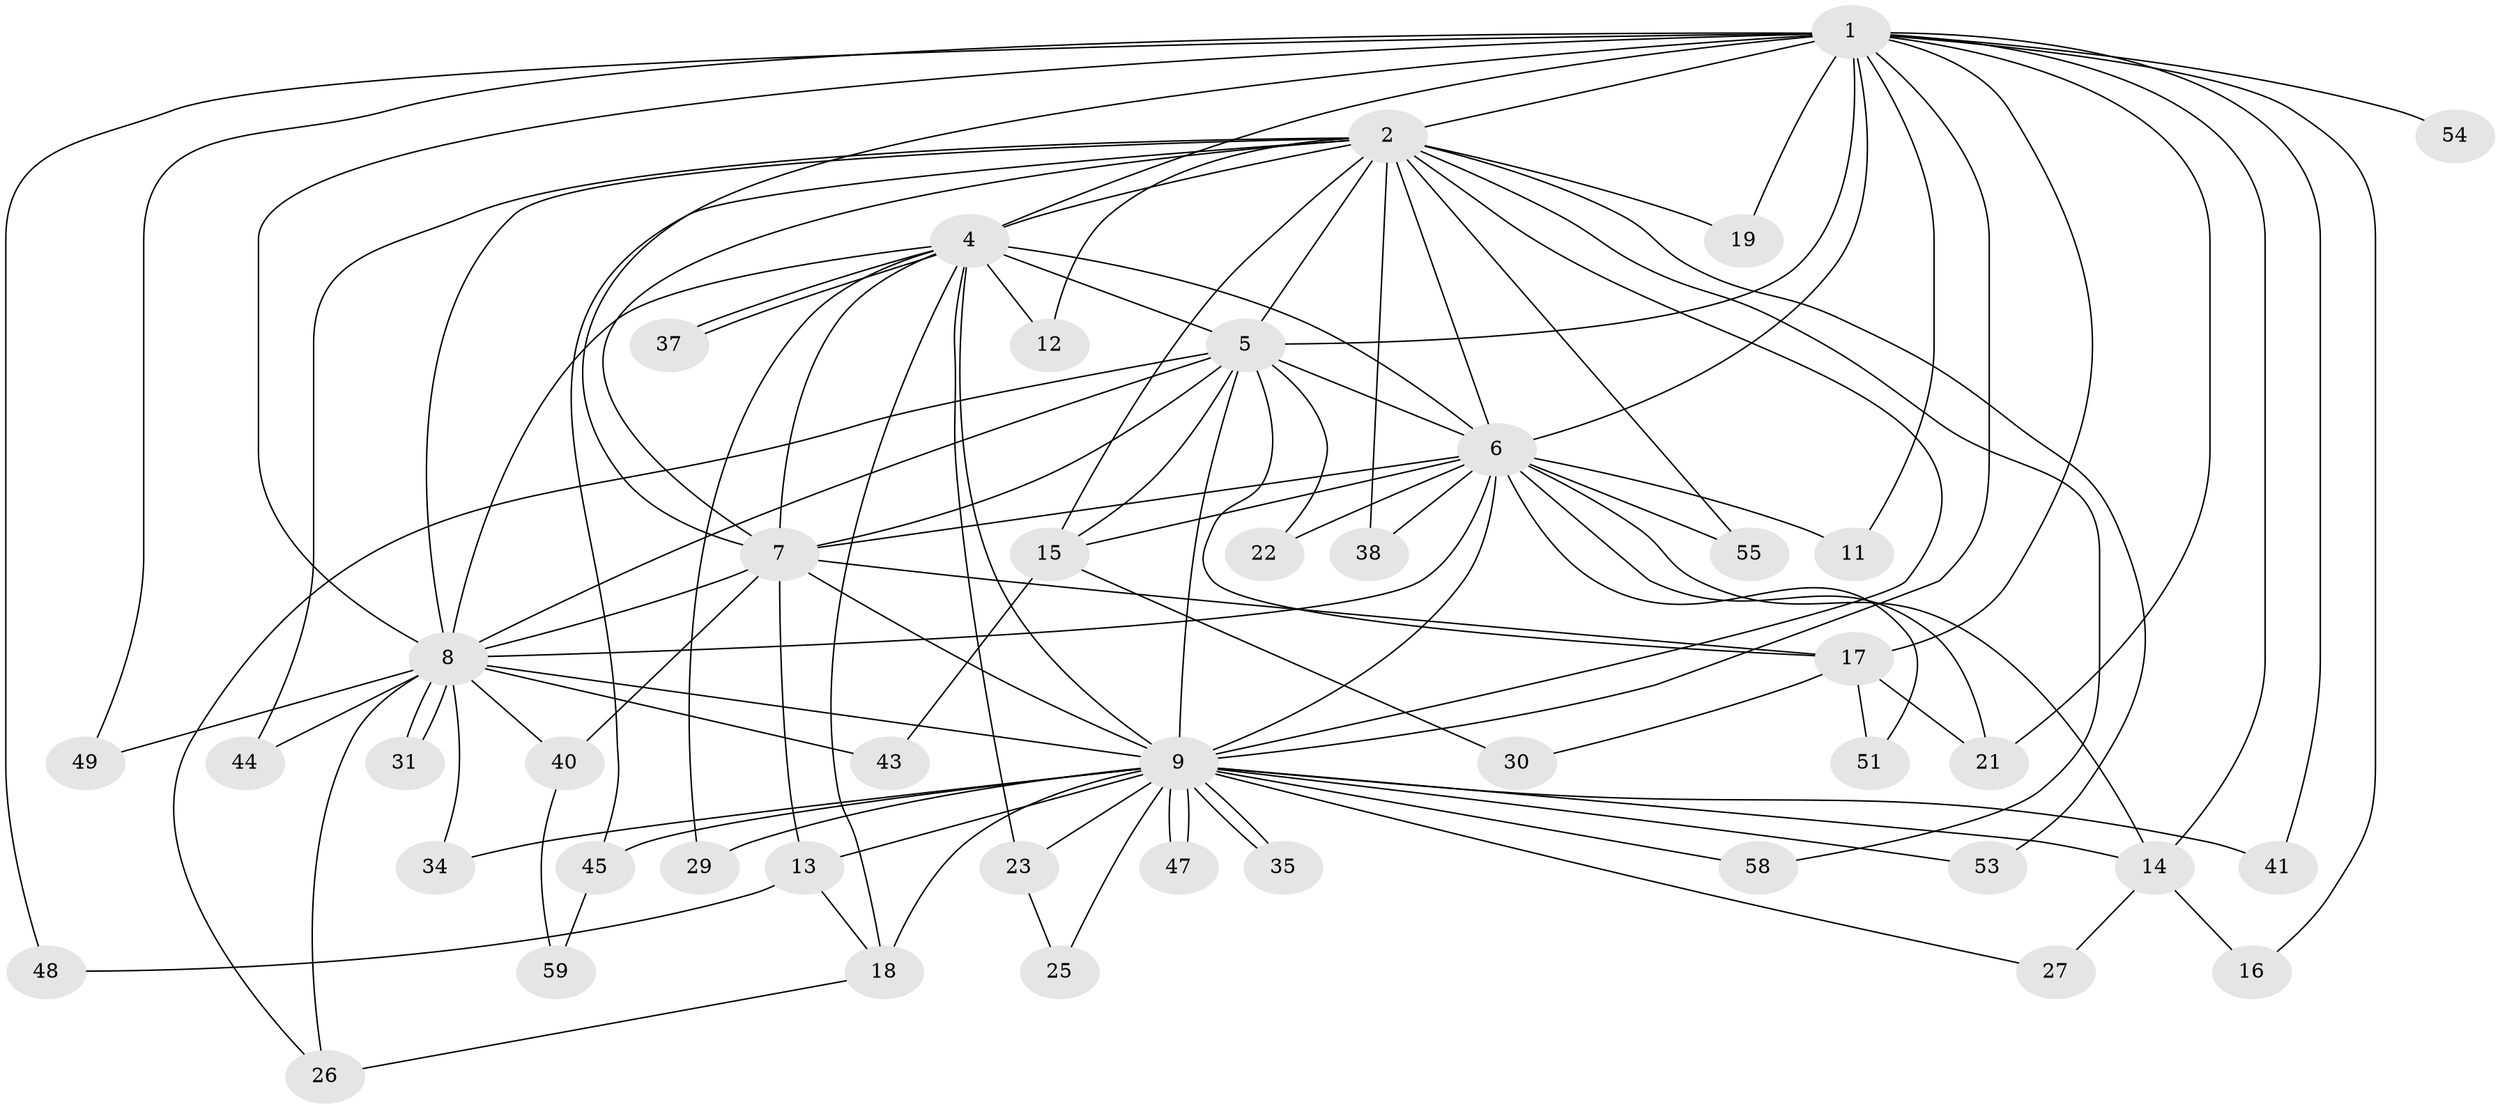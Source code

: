 // Generated by graph-tools (version 1.1) at 2025/51/02/27/25 19:51:52]
// undirected, 44 vertices, 105 edges
graph export_dot {
graph [start="1"]
  node [color=gray90,style=filled];
  1 [super="+3"];
  2 [super="+57"];
  4 [super="+20"];
  5 [super="+39"];
  6 [super="+42"];
  7 [super="+46"];
  8 [super="+32"];
  9 [super="+10"];
  11;
  12;
  13 [super="+36"];
  14 [super="+24"];
  15 [super="+28"];
  16;
  17 [super="+52"];
  18 [super="+50"];
  19;
  21 [super="+33"];
  22;
  23;
  25;
  26;
  27;
  29;
  30;
  31;
  34;
  35 [super="+56"];
  37;
  38;
  40;
  41;
  43;
  44;
  45;
  47;
  48;
  49;
  51;
  53;
  54;
  55;
  58;
  59;
  1 -- 2 [weight=2];
  1 -- 4 [weight=2];
  1 -- 5 [weight=2];
  1 -- 6 [weight=2];
  1 -- 7 [weight=2];
  1 -- 8 [weight=3];
  1 -- 9 [weight=4];
  1 -- 14;
  1 -- 16;
  1 -- 17 [weight=2];
  1 -- 19;
  1 -- 21;
  1 -- 41;
  1 -- 11;
  1 -- 48;
  1 -- 49;
  1 -- 54;
  2 -- 4;
  2 -- 5;
  2 -- 6;
  2 -- 7;
  2 -- 8 [weight=2];
  2 -- 9 [weight=2];
  2 -- 12;
  2 -- 15;
  2 -- 19;
  2 -- 38;
  2 -- 44;
  2 -- 45;
  2 -- 53;
  2 -- 55;
  2 -- 58;
  4 -- 5;
  4 -- 6 [weight=2];
  4 -- 7;
  4 -- 8;
  4 -- 9 [weight=2];
  4 -- 12;
  4 -- 18;
  4 -- 23;
  4 -- 29;
  4 -- 37;
  4 -- 37;
  5 -- 6;
  5 -- 7;
  5 -- 8;
  5 -- 9 [weight=2];
  5 -- 15;
  5 -- 17;
  5 -- 22;
  5 -- 26;
  6 -- 7;
  6 -- 8;
  6 -- 9 [weight=2];
  6 -- 11;
  6 -- 14;
  6 -- 22;
  6 -- 38;
  6 -- 51;
  6 -- 55;
  6 -- 15;
  6 -- 21;
  7 -- 8;
  7 -- 9 [weight=2];
  7 -- 13;
  7 -- 40;
  7 -- 17;
  8 -- 9 [weight=2];
  8 -- 26;
  8 -- 31;
  8 -- 31;
  8 -- 34;
  8 -- 40;
  8 -- 43;
  8 -- 44;
  8 -- 49;
  9 -- 18 [weight=2];
  9 -- 23;
  9 -- 25;
  9 -- 27;
  9 -- 34;
  9 -- 35 [weight=2];
  9 -- 35;
  9 -- 41;
  9 -- 45;
  9 -- 47;
  9 -- 47;
  9 -- 53;
  9 -- 13;
  9 -- 14;
  9 -- 58;
  9 -- 29;
  13 -- 48;
  13 -- 18;
  14 -- 16;
  14 -- 27;
  15 -- 30;
  15 -- 43;
  17 -- 21;
  17 -- 30;
  17 -- 51;
  18 -- 26;
  23 -- 25;
  40 -- 59;
  45 -- 59;
}
